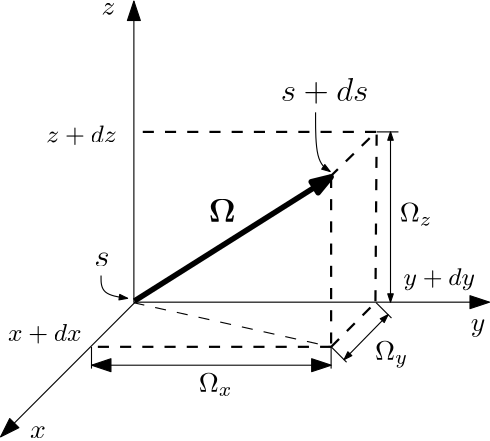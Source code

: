 <?xml version="1.0"?>
<!DOCTYPE ipe SYSTEM "ipe.dtd">
<ipe version="70010" creator="Ipe 7.0.10">
<info created="D:20070221134729" modified="D:20110413125646"/>
<ipestyle name="ipe6">
<symbol name="mark/circle(sx)" transformations="translations">
<path fill="sym-stroke">
0.6 0 0 0.6 0 0 e
0.4 0 0 0.4 0 0 e
</path>
</symbol>
<symbol name="mark/disk(sx)" transformations="translations">
<path fill="sym-stroke">
0.6 0 0 0.6 0 0 e
</path>
</symbol>
<symbol name="mark/fdisk(sfx)" transformations="translations">
<group>
<path fill="sym-stroke" fillrule="eofill">
0.6 0 0 0.6 0 0 e
0.4 0 0 0.4 0 0 e
</path>
<path fill="sym-fill">
0.4 0 0 0.4 0 0 e
</path>
</group>
</symbol>
<symbol name="mark/box(sx)" transformations="translations">
<path fill="sym-stroke" fillrule="eofill">
-0.6 -0.6 m
0.6 -0.6 l
0.6 0.6 l
-0.6 0.6 l
h
-0.4 -0.4 m
0.4 -0.4 l
0.4 0.4 l
-0.4 0.4 l
h
</path>
</symbol>
<symbol name="mark/square(sx)" transformations="translations">
<path fill="sym-stroke">
-0.6 -0.6 m
0.6 -0.6 l
0.6 0.6 l
-0.6 0.6 l
h
</path>
</symbol>
<symbol name="mark/fsquare(sfx)" transformations="translations">
<group>
<path fill="sym-stroke" fillrule="eofill">
-0.6 -0.6 m
0.6 -0.6 l
0.6 0.6 l
-0.6 0.6 l
0 -0.4 m
0.4 -0.4 l
0.4 0.4 l
-0.4 0.4 l
h
</path>
<path fill="sym-fill">
-0.4 -0.4 m
0.4 -0.4 l
0.4 0.4 l
-0.4 0.4 l
h
</path>
</group>
</symbol>
<symbol name="mark/cross(sx)" transformations="translations">
<group>
<path fill="sym-stroke">
-0.43 -0.57 m
0.57 0.43 l
0.43 0.57 l
-0.57 -0.43 l
h
</path>
<path fill="sym-stroke">
-0.43 0.57 m
0.57 -0.43 l
0.43 -0.57 l
-0.57 0.43 l
h
</path>
</group>
</symbol>
<pen name="heavier" value="0.8"/>
<pen name="fat" value="1.2"/>
<pen name="ultrafat" value="2"/>
<symbolsize name="large" value="5"/>
<symbolsize name="small" value="2"/>
<symbolsize name="tiny" value="1.1"/>
<arrowsize name="large" value="10"/>
<arrowsize name="small" value="5"/>
<arrowsize name="tiny" value="3"/>
<color name="red" value="1 0 0"/>
<color name="green" value="0 1 0"/>
<color name="blue" value="0 0 1"/>
<color name="yellow" value="1 1 0"/>
<color name="gray1" value="0.125"/>
<color name="gray2" value="0.25"/>
<color name="gray3" value="0.375"/>
<color name="gray4" value="0.5"/>
<color name="gray5" value="0.625"/>
<color name="gray6" value="0.75"/>
<color name="gray7" value="0.875"/>
<dashstyle name="dashed" value="[4] 0"/>
<dashstyle name="dotted" value="[1 3] 0"/>
<dashstyle name="dash dotted" value="[4 2 1 2] 0"/>
<dashstyle name="dash dot dotted" value="[4 2 1 2 1 2] 0"/>
<textsize name="large" value="\large"/>
<textsize name="small" value="\small"/>
<textsize name="tiny" value="\tiny"/>
<textsize name="Large" value="\Large"/>
<textsize name="LARGE" value="\LARGE"/>
<textsize name="huge" value="\huge"/>
<textsize name="Huge" value="\Huge"/>
<textsize name="footnote" value="\footnotesize"/>
<textstyle name="center" begin="\begin{center}" end="\end{center}"/>
<textstyle name="itemize" begin="\begin{itemize}" end="\end{itemize}"/>
<textstyle name="item" begin="\begin{itemize}\item{}" end="\end{itemize}"/>
</ipestyle>
<ipestyle>
<layout paper="595 842" origin="0 0" frame="595 842" crop="no"/>
</ipestyle>
<page>
<layer name="alpha"/>
<layer name="beta"/>
<layer name="gamma"/>
<layer name="delta"/>
<layer name="epsilon"/>
<view layers="alpha gamma" active="alpha"/>
<path layer="delta" matrix="0.666667 0 0 0.347974 123.585 199.584" stroke="black" arrow="normal/normal">
160 256 m
160 384 l
</path>
<path matrix="0.399348 0 0 0.399348 166.356 186.433" stroke="black" arrow="normal/normal">
160 256 m
96 192 l
</path>
<path matrix="0.399135 0 0 1.40456 166.39 -70.9025" stroke="black" arrow="normal/normal">
160 256 m
288 256 l
</path>
<path matrix="0.66225 0 0 0.659731 124.292 119.775" stroke="black" pen="heavier" arrow="normal/small">
160 256 m
368 352 l
</path>
<path layer="gamma" matrix="-0.058761 0 0 0.846794 377.402 135.221" stroke="black" arrow="normal/normal">
160 256 m
160 384 l
</path>
<path matrix="0.757047 0 0 0.757717 247.328 158.024" stroke="black" arrow="normal/normal">
160 256 m
96 192 l
</path>
<path matrix="1 0 0 1 208 96" stroke="black" arrow="normal/normal">
160 256 m
288 256 l
</path>
<path layer="epsilon" matrix="1.38465 0 0 0.661853 -141.553 119.027" stroke="gray3" pen="fat">
368 352 m
416 432 l
</path>
<path matrix="0.171752 -0.002056 -0.139031 0.314139 422.019 267.598" stroke="gray3" pen="ultrafat">
22.6274 0 0 22.6274 432 416 e
</path>
<path matrix="0.920207 0 0 0.769244 29.3836 81.2259" stroke="gray3" pen="fat">
368.217 352 m
447.965 401.078 l
</path>
<text layer="delta" matrix="1 0 0 1 85.3689 44.4059" pos="125.762 213.597" stroke="black" type="label" width="5.694" height="4.289" depth="0" halign="center" valign="center">$x$</text>
<text matrix="1 0 0 1 151.98 65.0469" pos="125.762 213.597" stroke="black" type="label" width="5.242" height="4.297" depth="1.93" halign="center" valign="center">$y$</text>
<text matrix="1 0 0 1 94.0363 116.067" pos="125.762 213.597" stroke="black" type="label" width="5.071" height="4.289" depth="0" halign="center" valign="center">$z$</text>
<text layer="gamma" matrix="1 0 0 1 207.707 91.5976" pos="125.762 213.597" stroke="black" type="label" width="5.694" height="4.289" depth="0" halign="center" valign="center">$x$</text>
<text matrix="1 0 0 1 366.158 129.155" pos="125.762 213.597" stroke="black" type="label" width="5.242" height="4.297" depth="1.93" halign="center" valign="center">$y$</text>
<text matrix="1 0 0 1 233.109 244.038" pos="125.762 213.597" stroke="black" type="label" width="5.071" height="4.289" depth="0" halign="center" valign="center">$z$</text>
<text layer="delta" matrix="1 0 0 1 133.504 96.1055" pos="125.762 213.597" stroke="black" type="label" width="5.493" height="5.313" depth="0" halign="center" valign="center" size="large">$\mathbf{r}$</text>
<path layer="alpha" matrix="1.01977 0.003847 -0.006171 0.635692 -4.88553 126.844" stroke="black" pen="ultrafat" arrow="normal/normal">
367.983 352.642 m
437.844 422.486 l
</path>
<text matrix="1 0 0 1 274.039 171.457" pos="125.762 213.597" stroke="black" type="label" width="9.714" height="8.203" depth="0" halign="center" valign="center" size="large">$\mathbf{\Omega}$</text>
<path layer="beta" stroke="gray3" pen="fat">
103.251 0 0 103.251 367.999 352 e
</path>
<path matrix="2.45658 0 0 1.00431 -536.177 -1.69836" stroke="gray3" dash="dashed" pen="fat">
410.093 352.181 m
42.0937 0 0 42.0937 367.999 352 325.906 352.211 a
</path>
<path matrix="2.45658 0 0 -1.00431 -536.177 705.945" stroke="gray3" pen="fat">
410.093 352.181 m
42.0937 0 0 42.0937 367.999 352 325.906 352.211 a
</path>
<path matrix="0 2.45658 -1.00431 0 721.667 -551.898" stroke="gray3" dash="dashed" pen="fat">
410.093 352.181 m
42.0937 0 0 42.0937 367.999 352 325.906 352.211 a
</path>
<path matrix="0 2.45658 1.00431 0 14.023 -551.898" stroke="gray3" pen="fat">
410.093 352.181 m
42.0937 0 0 42.0937 367.999 352 325.906 352.211 a
</path>
<text layer="epsilon" matrix="1 0 0 1 -59.8415 -26.1844" transformations="translations" pos="444.948 406.469" stroke="gray3" type="label" width="16.217" height="8.302" depth="0" valign="baseline" size="large">$\mathrm{d}\mathbf{\Omega}$</text>
<path layer="gamma" stroke="black" dash="dashed" pen="heavier">
439.006 397.099 m
439.006 335.918 l
</path>
<path stroke="black" dash="dashed" pen="heavier">
439.031 335.918 m
455.404 352.317 l
</path>
<path stroke="black" dash="dashed" pen="heavier">
439.031 335.918 m
351.639 335.918 l
</path>
<path stroke="black" dash="dashed" pen="heavier">
438.576 397.099 m
455.31 413.403 l
</path>
<path stroke="black" dash="dashed" pen="heavier">
454.962 352.317 m
455.404 413.296 l
</path>
<path stroke="black" dash="dashed" pen="heavier">
455.2 413.296 m
368 413.296 l
</path>
<text matrix="1 0 0 1 271.695 108.81" pos="125.762 213.597" stroke="black" type="label" width="12.211" height="6.812" depth="1.49" halign="center" valign="center">$\Omega_x$</text>
<path matrix="1 0 0 1 1.10331 0" stroke="black">
351.639 335.918 m
351.639 328.076 l
</path>
<path matrix="1 0 0 1 87.3664 0" stroke="black">
351.639 335.918 m
351.639 328.076 l
</path>
<path matrix="0.707107 0.707107 -0.707107 0.707107 427.914 -150.258" stroke="black">
351.639 335.918 m
351.639 328.076 l
</path>
<path matrix="0.707107 0.707107 -0.707107 0.707107 444.076 -134.349" stroke="black">
351.639 335.918 m
351.639 328.076 l
</path>
<path matrix="0 1 -1 0 791.323 61.6566" stroke="black">
351.639 335.918 m
351.639 328.076 l
</path>
<path stroke="black" arrow="normal/tiny" rarrow="normal/tiny">
443.652 331.297 m
459.513 347.508 l
</path>
<path stroke="black" arrow="normal/tiny" rarrow="normal/tiny">
460.388 413.296 m
460.388 352 l
</path>
<text matrix="1 0 0 1 335.068 119.663" pos="125.762 213.597" stroke="black" type="label" width="11.984" height="6.808" depth="2.85" halign="center" valign="center">$\Omega_y$</text>
<text matrix="1 0 0 1 343.821 170.081" pos="125.762 213.597" stroke="black" type="label" width="11.786" height="6.812" depth="1.49" halign="center" valign="center">$\Omega_z$</text>
<path stroke="black" dash="dashed">
367.845 351.819 m
439.006 335.918 l
</path>
<path layer="epsilon" matrix="0.977559 0.210664 -0.210664 0.977559 81.2454 -66.5761" stroke="black" arrow="normal/tiny">
358.904 342.44 m
12.9575 0 0 12.9575 367.845 351.819 378.221 344.058 a
</path>
<path matrix="-0.73409 0.394974 -0.304118 -0.953402 750.372 547.176" stroke="black" rarrow="normal/tiny">
358.904 342.44 m
12.9575 0 0 12.9575 367.845 351.819 378.221 344.058 a
</path>
<text matrix="1 0 0 1 -1.26639 -0.002542" transformations="translations" pos="367.86 345.873" stroke="black" type="label" width="6.018" height="3.864" depth="1.74" valign="baseline" size="small">$\varphi$</text>
<text matrix="1 0 0 1 -1.24306 -2.27894" transformations="translations" pos="371.797 363.276" stroke="black" type="label" width="5.465" height="6.227" depth="0" valign="baseline" size="small">$\vartheta$</text>
<path layer="alpha" stroke="black" arrow="normal/normal" rarrow="normal/normal">
352.742 329.308 m
439.005 329.308 l
</path>
<path matrix="1 0 0 1 -57.8172 -34.4231" stroke="black" arrow="normal/tiny">
413.997 396 m
413.997 389.173
423.555 387.807 s
</path>
<text matrix="1 0 0 1 230.739 153.846" pos="125.762 213.597" stroke="black" type="label" width="5.514" height="5.147" depth="0" halign="center" valign="center" size="large">$s$</text>
<path matrix="0.54938 0 0 2.60279 205.971 -610.353" stroke="black" arrow="normal/tiny">
413.997 396 m
413.997 389.173
423.555 387.807 s
</path>
<text matrix="1 0 0 1 310.906 214.523" pos="125.762 213.597" stroke="black" type="label" width="31.529" height="8.305" depth="0.91" halign="center" valign="center" size="large">$s+ds$</text>
<text matrix="1 0 0 1 210.191 127.165" pos="125.762 213.597" stroke="black" type="label" width="26.485" height="6.227" depth="0.83" halign="center" valign="center" size="small">$x+dx$</text>
<text matrix="1 0 0 1 223.391 198.626" pos="125.762 213.597" stroke="black" type="label" width="25.385" height="6.227" depth="0.83" halign="center" valign="center" size="small">$z+dz$</text>
<text matrix="1 0 0 1 352.203 146.737" pos="125.762 213.597" stroke="black" type="label" width="25.758" height="6.23" depth="1.74" halign="center" valign="center" size="small">$y+dy$</text>
</page>
</ipe>
